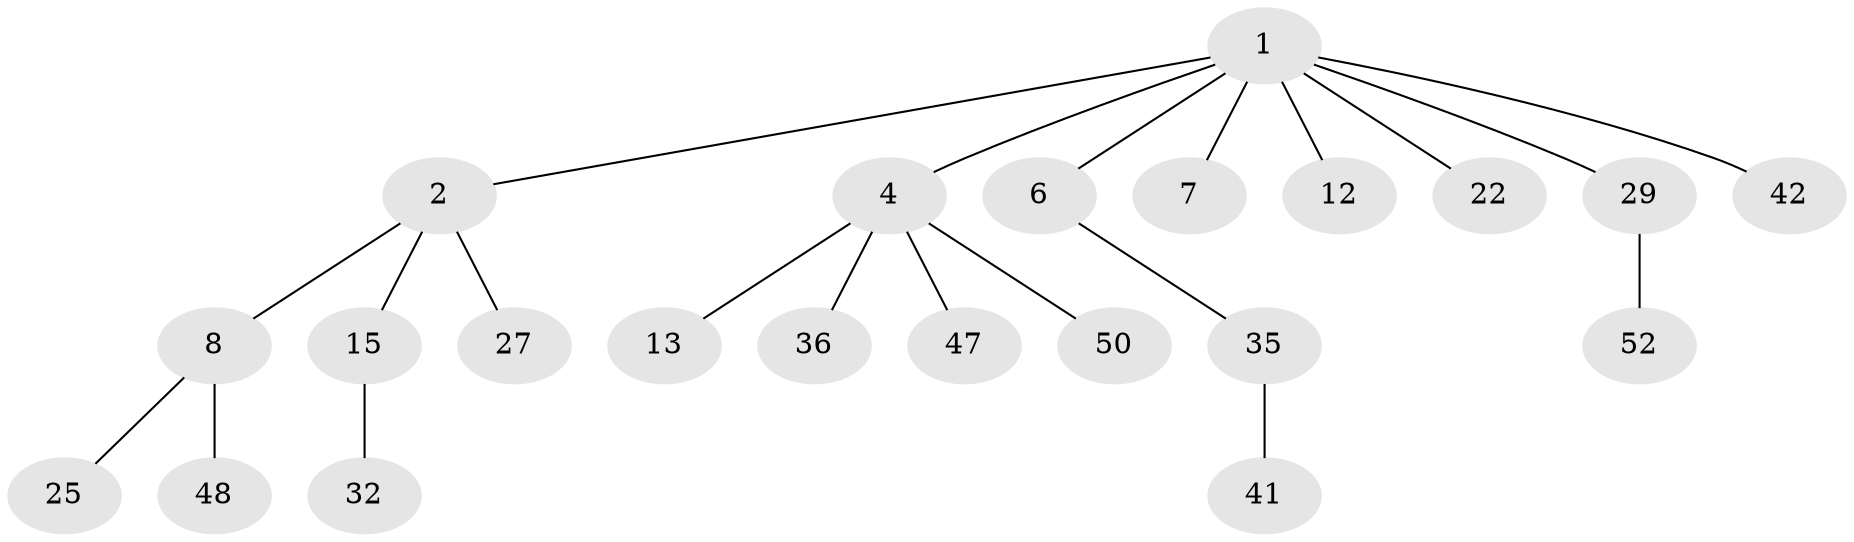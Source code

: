 // original degree distribution, {6: 0.017543859649122806, 5: 0.017543859649122806, 4: 0.05263157894736842, 3: 0.19298245614035087, 2: 0.2631578947368421, 1: 0.45614035087719296}
// Generated by graph-tools (version 1.1) at 2025/19/03/04/25 18:19:17]
// undirected, 22 vertices, 21 edges
graph export_dot {
graph [start="1"]
  node [color=gray90,style=filled];
  1 [super="+3"];
  2 [super="+19"];
  4 [super="+9+5"];
  6 [super="+44+23"];
  7 [super="+26+45"];
  8 [super="+17+18"];
  12 [super="+20+30"];
  13 [super="+31"];
  15 [super="+53+16+21"];
  22 [super="+43"];
  25;
  27;
  29 [super="+40"];
  32 [super="+34"];
  35 [super="+37"];
  36 [super="+51"];
  41;
  42;
  47;
  48 [super="+49"];
  50;
  52;
  1 -- 2;
  1 -- 6;
  1 -- 7;
  1 -- 12;
  1 -- 42;
  1 -- 4;
  1 -- 29;
  1 -- 22;
  2 -- 8;
  2 -- 15;
  2 -- 27;
  4 -- 50;
  4 -- 36;
  4 -- 13;
  4 -- 47;
  6 -- 35;
  8 -- 25;
  8 -- 48;
  15 -- 32;
  29 -- 52;
  35 -- 41;
}
